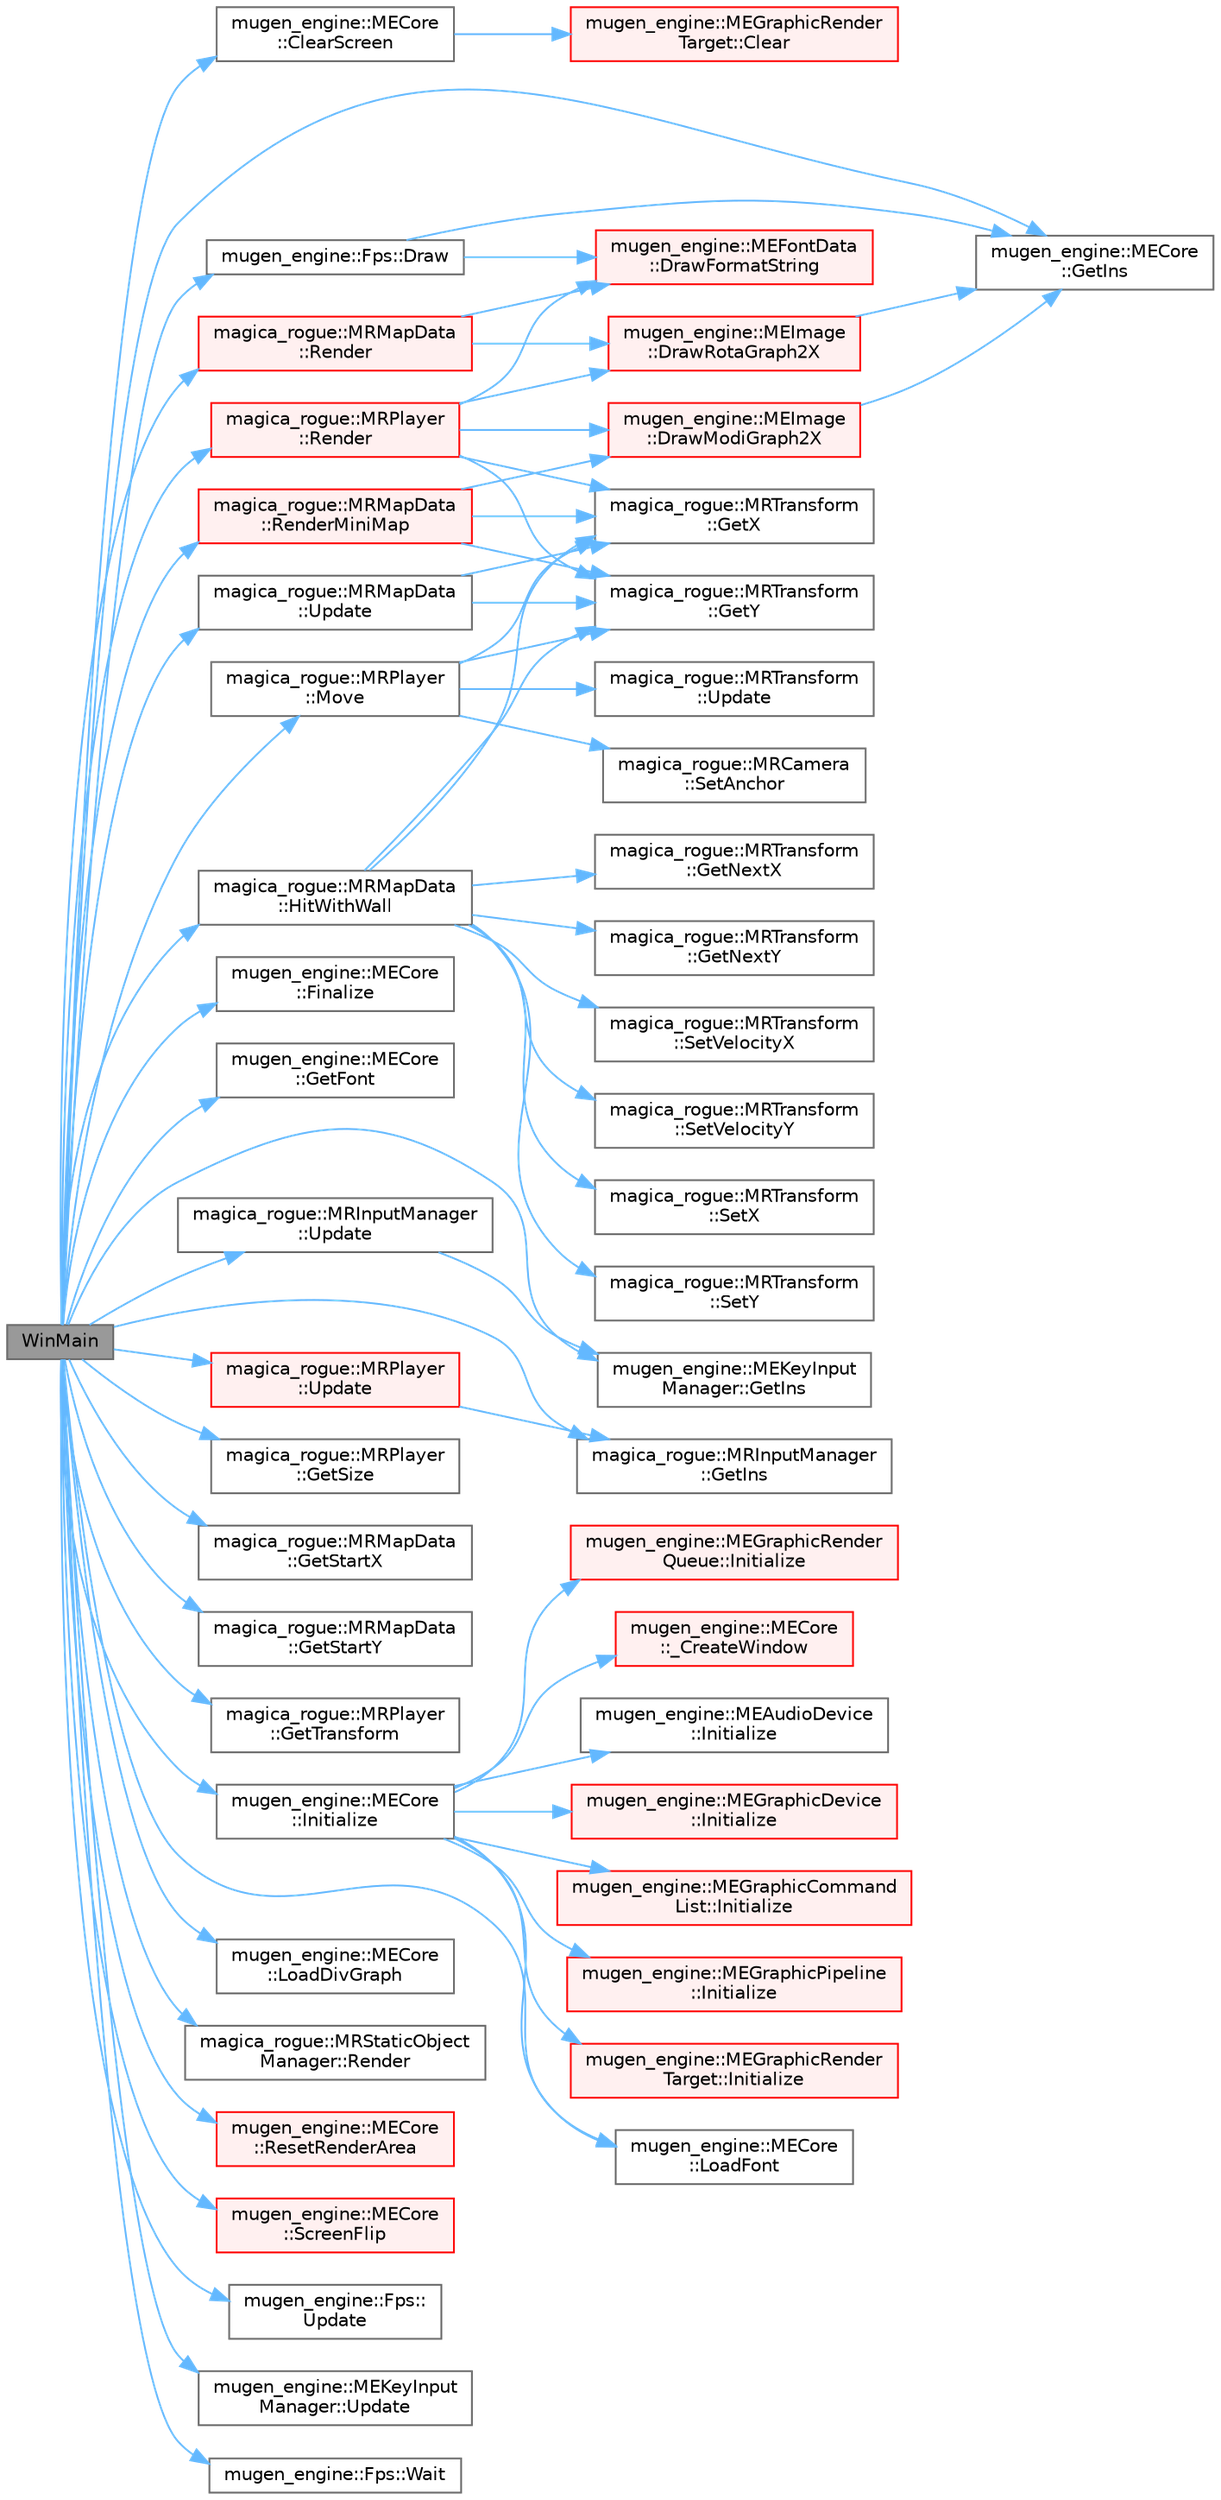 digraph "WinMain"
{
 // LATEX_PDF_SIZE
  bgcolor="transparent";
  edge [fontname=Helvetica,fontsize=10,labelfontname=Helvetica,labelfontsize=10];
  node [fontname=Helvetica,fontsize=10,shape=box,height=0.2,width=0.4];
  rankdir="LR";
  Node1 [id="Node000001",label="WinMain",height=0.2,width=0.4,color="gray40", fillcolor="grey60", style="filled", fontcolor="black",tooltip=" "];
  Node1 -> Node2 [id="edge1_Node000001_Node000002",color="steelblue1",style="solid",tooltip=" "];
  Node2 [id="Node000002",label="mugen_engine::MECore\l::ClearScreen",height=0.2,width=0.4,color="grey40", fillcolor="white", style="filled",URL="$classmugen__engine_1_1_m_e_core.html#a0a00883185ed356fc17062cd521f78f4",tooltip="画面を指定した色で初期化する"];
  Node2 -> Node3 [id="edge2_Node000002_Node000003",color="steelblue1",style="solid",tooltip=" "];
  Node3 [id="Node000003",label="mugen_engine::MEGraphicRender\lTarget::Clear",height=0.2,width=0.4,color="red", fillcolor="#FFF0F0", style="filled",URL="$classmugen__engine_1_1_m_e_graphic_render_target.html#a2d91615ba217b2edbf035ac6f5fa0c02",tooltip="画面を指定した色でクリアする"];
  Node1 -> Node5 [id="edge3_Node000001_Node000005",color="steelblue1",style="solid",tooltip=" "];
  Node5 [id="Node000005",label="mugen_engine::Fps::Draw",height=0.2,width=0.4,color="grey40", fillcolor="white", style="filled",URL="$classmugen__engine_1_1_fps.html#a1b84a89d6400f52be54a522fc9e1d619",tooltip=" "];
  Node5 -> Node6 [id="edge4_Node000005_Node000006",color="steelblue1",style="solid",tooltip=" "];
  Node6 [id="Node000006",label="mugen_engine::MEFontData\l::DrawFormatString",height=0.2,width=0.4,color="red", fillcolor="#FFF0F0", style="filled",URL="$classmugen__engine_1_1_m_e_font_data.html#a3e49e049ca203dce1c267cc2b9457288",tooltip="書式文字列を描画する"];
  Node5 -> Node8 [id="edge5_Node000005_Node000008",color="steelblue1",style="solid",tooltip=" "];
  Node8 [id="Node000008",label="mugen_engine::MECore\l::GetIns",height=0.2,width=0.4,color="grey40", fillcolor="white", style="filled",URL="$classmugen__engine_1_1_m_e_core.html#a8efe32043348f81c574473428903f0be",tooltip="インスタンスの取得"];
  Node1 -> Node9 [id="edge6_Node000001_Node000009",color="steelblue1",style="solid",tooltip=" "];
  Node9 [id="Node000009",label="mugen_engine::MECore\l::Finalize",height=0.2,width=0.4,color="grey40", fillcolor="white", style="filled",URL="$classmugen__engine_1_1_m_e_core.html#a30e74b26e06c0baedaad42e01b7a6e24",tooltip="最後に必ず呼び出す終了処理"];
  Node1 -> Node10 [id="edge7_Node000001_Node000010",color="steelblue1",style="solid",tooltip=" "];
  Node10 [id="Node000010",label="mugen_engine::MECore\l::GetFont",height=0.2,width=0.4,color="grey40", fillcolor="white", style="filled",URL="$classmugen__engine_1_1_m_e_core.html#ab8640f01f6f1b28722ff35a68a4b2b15",tooltip="読み込み済みフォントを取得する"];
  Node1 -> Node8 [id="edge8_Node000001_Node000008",color="steelblue1",style="solid",tooltip=" "];
  Node1 -> Node11 [id="edge9_Node000001_Node000011",color="steelblue1",style="solid",tooltip=" "];
  Node11 [id="Node000011",label="mugen_engine::MEKeyInput\lManager::GetIns",height=0.2,width=0.4,color="grey40", fillcolor="white", style="filled",URL="$classmugen__engine_1_1_m_e_key_input_manager.html#a6c1007a54fa84d5a419aca392e950874",tooltip="インスタンスの取得"];
  Node1 -> Node12 [id="edge10_Node000001_Node000012",color="steelblue1",style="solid",tooltip=" "];
  Node12 [id="Node000012",label="magica_rogue::MRInputManager\l::GetIns",height=0.2,width=0.4,color="grey40", fillcolor="white", style="filled",URL="$classmagica__rogue_1_1_m_r_input_manager.html#a5f38ea78069f5490c67de63b1f6b9e55",tooltip=" "];
  Node1 -> Node13 [id="edge11_Node000001_Node000013",color="steelblue1",style="solid",tooltip=" "];
  Node13 [id="Node000013",label="magica_rogue::MRPlayer\l::GetSize",height=0.2,width=0.4,color="grey40", fillcolor="white", style="filled",URL="$classmagica__rogue_1_1_m_r_player.html#ae6177c42e9015f69bf4be32c11fa5bd6",tooltip="当たり判定のサイズを取得"];
  Node1 -> Node14 [id="edge12_Node000001_Node000014",color="steelblue1",style="solid",tooltip=" "];
  Node14 [id="Node000014",label="magica_rogue::MRMapData\l::GetStartX",height=0.2,width=0.4,color="grey40", fillcolor="white", style="filled",URL="$classmagica__rogue_1_1_m_r_map_data.html#a45e732c70b44c9b31b24f37aedca9f36",tooltip="プレイヤーの初期X座標を取得"];
  Node1 -> Node15 [id="edge13_Node000001_Node000015",color="steelblue1",style="solid",tooltip=" "];
  Node15 [id="Node000015",label="magica_rogue::MRMapData\l::GetStartY",height=0.2,width=0.4,color="grey40", fillcolor="white", style="filled",URL="$classmagica__rogue_1_1_m_r_map_data.html#a73182e274931d534f2d13d3f18901dcd",tooltip="プレイヤーの初期Y座標を取得"];
  Node1 -> Node16 [id="edge14_Node000001_Node000016",color="steelblue1",style="solid",tooltip=" "];
  Node16 [id="Node000016",label="magica_rogue::MRPlayer\l::GetTransform",height=0.2,width=0.4,color="grey40", fillcolor="white", style="filled",URL="$classmagica__rogue_1_1_m_r_player.html#ab9039f3f911f7dfe1e0c054f459135f0",tooltip="位置情報を取得"];
  Node1 -> Node17 [id="edge15_Node000001_Node000017",color="steelblue1",style="solid",tooltip=" "];
  Node17 [id="Node000017",label="magica_rogue::MRMapData\l::HitWithWall",height=0.2,width=0.4,color="grey40", fillcolor="white", style="filled",URL="$classmagica__rogue_1_1_m_r_map_data.html#a88148553633fb3e51266a609e6ad7e28",tooltip="壁と物体の衝突を処理する"];
  Node17 -> Node18 [id="edge16_Node000017_Node000018",color="steelblue1",style="solid",tooltip=" "];
  Node18 [id="Node000018",label="magica_rogue::MRTransform\l::GetNextX",height=0.2,width=0.4,color="grey40", fillcolor="white", style="filled",URL="$classmagica__rogue_1_1_m_r_transform.html#a99e6a5f17950e713c5129430b623af19",tooltip="次のフレームのX座標を取得"];
  Node17 -> Node19 [id="edge17_Node000017_Node000019",color="steelblue1",style="solid",tooltip=" "];
  Node19 [id="Node000019",label="magica_rogue::MRTransform\l::GetNextY",height=0.2,width=0.4,color="grey40", fillcolor="white", style="filled",URL="$classmagica__rogue_1_1_m_r_transform.html#af977cb2df91ecd8e507a079b726dc780",tooltip="次のフレームのY座標を取得"];
  Node17 -> Node20 [id="edge18_Node000017_Node000020",color="steelblue1",style="solid",tooltip=" "];
  Node20 [id="Node000020",label="magica_rogue::MRTransform\l::GetX",height=0.2,width=0.4,color="grey40", fillcolor="white", style="filled",URL="$classmagica__rogue_1_1_m_r_transform.html#aa348a91e555b9432ce8164f544d31e43",tooltip="X座標を取得"];
  Node17 -> Node21 [id="edge19_Node000017_Node000021",color="steelblue1",style="solid",tooltip=" "];
  Node21 [id="Node000021",label="magica_rogue::MRTransform\l::GetY",height=0.2,width=0.4,color="grey40", fillcolor="white", style="filled",URL="$classmagica__rogue_1_1_m_r_transform.html#a799ec6bf12fa654f4f0caf565578becc",tooltip="Y座標を取得"];
  Node17 -> Node22 [id="edge20_Node000017_Node000022",color="steelblue1",style="solid",tooltip=" "];
  Node22 [id="Node000022",label="magica_rogue::MRTransform\l::SetVelocityX",height=0.2,width=0.4,color="grey40", fillcolor="white", style="filled",URL="$classmagica__rogue_1_1_m_r_transform.html#a3e48c7eb8f49900fd9bc1a7c4ba7e5e6",tooltip="X速度を設定"];
  Node17 -> Node23 [id="edge21_Node000017_Node000023",color="steelblue1",style="solid",tooltip=" "];
  Node23 [id="Node000023",label="magica_rogue::MRTransform\l::SetVelocityY",height=0.2,width=0.4,color="grey40", fillcolor="white", style="filled",URL="$classmagica__rogue_1_1_m_r_transform.html#a2bb09fcc6b0e38ff7476e5a310468993",tooltip="Y速度を設定"];
  Node17 -> Node24 [id="edge22_Node000017_Node000024",color="steelblue1",style="solid",tooltip=" "];
  Node24 [id="Node000024",label="magica_rogue::MRTransform\l::SetX",height=0.2,width=0.4,color="grey40", fillcolor="white", style="filled",URL="$classmagica__rogue_1_1_m_r_transform.html#a7901c9a16c74df9a85ac921a2063ab88",tooltip="X座標を設定"];
  Node17 -> Node25 [id="edge23_Node000017_Node000025",color="steelblue1",style="solid",tooltip=" "];
  Node25 [id="Node000025",label="magica_rogue::MRTransform\l::SetY",height=0.2,width=0.4,color="grey40", fillcolor="white", style="filled",URL="$classmagica__rogue_1_1_m_r_transform.html#a387357e5ebd0eb0f733028957ad24431",tooltip="Y座標を設定"];
  Node1 -> Node26 [id="edge24_Node000001_Node000026",color="steelblue1",style="solid",tooltip=" "];
  Node26 [id="Node000026",label="mugen_engine::MECore\l::Initialize",height=0.2,width=0.4,color="grey40", fillcolor="white", style="filled",URL="$classmugen__engine_1_1_m_e_core.html#a5c11ae146be6ee69d4b66f2f44d1b984",tooltip="最初に必ず呼び出す初期化処理"];
  Node26 -> Node27 [id="edge25_Node000026_Node000027",color="steelblue1",style="solid",tooltip=" "];
  Node27 [id="Node000027",label="mugen_engine::MECore\l::_CreateWindow",height=0.2,width=0.4,color="red", fillcolor="#FFF0F0", style="filled",URL="$classmugen__engine_1_1_m_e_core.html#ab0e66e76c01786fc7b4283c10e659a52",tooltip="ウィンドウの作成"];
  Node26 -> Node29 [id="edge26_Node000026_Node000029",color="steelblue1",style="solid",tooltip=" "];
  Node29 [id="Node000029",label="mugen_engine::MEAudioDevice\l::Initialize",height=0.2,width=0.4,color="grey40", fillcolor="white", style="filled",URL="$classmugen__engine_1_1_m_e_audio_device.html#a5995b7931e79673f927dba8ef7cdf4d4",tooltip="初期化"];
  Node26 -> Node30 [id="edge27_Node000026_Node000030",color="steelblue1",style="solid",tooltip=" "];
  Node30 [id="Node000030",label="mugen_engine::MEGraphicDevice\l::Initialize",height=0.2,width=0.4,color="red", fillcolor="#FFF0F0", style="filled",URL="$classmugen__engine_1_1_m_e_graphic_device.html#a474caa37051bbe08f07aa8ca0e319bdb",tooltip="最初に必ず呼ばれる初期化処理"];
  Node26 -> Node32 [id="edge28_Node000026_Node000032",color="steelblue1",style="solid",tooltip=" "];
  Node32 [id="Node000032",label="mugen_engine::MEGraphicCommand\lList::Initialize",height=0.2,width=0.4,color="red", fillcolor="#FFF0F0", style="filled",URL="$classmugen__engine_1_1_m_e_graphic_command_list.html#a935dcfea53ae69c69f732e40eb04d0da",tooltip="初期化"];
  Node26 -> Node34 [id="edge29_Node000026_Node000034",color="steelblue1",style="solid",tooltip=" "];
  Node34 [id="Node000034",label="mugen_engine::MEGraphicPipeline\l::Initialize",height=0.2,width=0.4,color="red", fillcolor="#FFF0F0", style="filled",URL="$classmugen__engine_1_1_m_e_graphic_pipeline.html#ac921b3426c1ae880bb12ea67de2154ae",tooltip="初期化"];
  Node26 -> Node39 [id="edge30_Node000026_Node000039",color="steelblue1",style="solid",tooltip=" "];
  Node39 [id="Node000039",label="mugen_engine::MEGraphicRender\lTarget::Initialize",height=0.2,width=0.4,color="red", fillcolor="#FFF0F0", style="filled",URL="$classmugen__engine_1_1_m_e_graphic_render_target.html#a5d2d2e522feacbbe565d9c38aa8b229b",tooltip="初期化"];
  Node26 -> Node42 [id="edge31_Node000026_Node000042",color="steelblue1",style="solid",tooltip=" "];
  Node42 [id="Node000042",label="mugen_engine::MEGraphicRender\lQueue::Initialize",height=0.2,width=0.4,color="red", fillcolor="#FFF0F0", style="filled",URL="$classmugen__engine_1_1_m_e_graphic_render_queue.html#a94c9e4b10ad9f04f87a517f85d868bfa",tooltip="初期化"];
  Node26 -> Node45 [id="edge32_Node000026_Node000045",color="steelblue1",style="solid",tooltip=" "];
  Node45 [id="Node000045",label="mugen_engine::MECore\l::LoadFont",height=0.2,width=0.4,color="grey40", fillcolor="white", style="filled",URL="$classmugen__engine_1_1_m_e_core.html#ae5d3d45ea3e9eef54403115f0b916b31",tooltip="フォントを読み込む"];
  Node1 -> Node46 [id="edge33_Node000001_Node000046",color="steelblue1",style="solid",tooltip=" "];
  Node46 [id="Node000046",label="mugen_engine::MECore\l::LoadDivGraph",height=0.2,width=0.4,color="grey40", fillcolor="white", style="filled",URL="$classmugen__engine_1_1_m_e_core.html#a535878e1fa59aa58aba12fc1324d45e5",tooltip="画像をファイルから分割して読み込む"];
  Node1 -> Node45 [id="edge34_Node000001_Node000045",color="steelblue1",style="solid",tooltip=" "];
  Node1 -> Node47 [id="edge35_Node000001_Node000047",color="steelblue1",style="solid",tooltip=" "];
  Node47 [id="Node000047",label="magica_rogue::MRPlayer\l::Move",height=0.2,width=0.4,color="grey40", fillcolor="white", style="filled",URL="$classmagica__rogue_1_1_m_r_player.html#a133ff95b055b679c5f38723a0455a3d9",tooltip="移動"];
  Node47 -> Node20 [id="edge36_Node000047_Node000020",color="steelblue1",style="solid",tooltip=" "];
  Node47 -> Node21 [id="edge37_Node000047_Node000021",color="steelblue1",style="solid",tooltip=" "];
  Node47 -> Node48 [id="edge38_Node000047_Node000048",color="steelblue1",style="solid",tooltip=" "];
  Node48 [id="Node000048",label="magica_rogue::MRCamera\l::SetAnchor",height=0.2,width=0.4,color="grey40", fillcolor="white", style="filled",URL="$classmagica__rogue_1_1_m_r_camera.html#a9ae65a3751389ecde0f3fbd525309ae5",tooltip="カメラの左上座標を設定"];
  Node47 -> Node49 [id="edge39_Node000047_Node000049",color="steelblue1",style="solid",tooltip=" "];
  Node49 [id="Node000049",label="magica_rogue::MRTransform\l::Update",height=0.2,width=0.4,color="grey40", fillcolor="white", style="filled",URL="$classmagica__rogue_1_1_m_r_transform.html#ace281ee501c9dd6110c30042afb027d0",tooltip="位置情報を更新"];
  Node1 -> Node50 [id="edge40_Node000001_Node000050",color="steelblue1",style="solid",tooltip=" "];
  Node50 [id="Node000050",label="magica_rogue::MRPlayer\l::Render",height=0.2,width=0.4,color="red", fillcolor="#FFF0F0", style="filled",URL="$classmagica__rogue_1_1_m_r_player.html#a703b50d4ad2cf05bc07c5041bc97907b",tooltip="描画"];
  Node50 -> Node6 [id="edge41_Node000050_Node000006",color="steelblue1",style="solid",tooltip=" "];
  Node50 -> Node51 [id="edge42_Node000050_Node000051",color="steelblue1",style="solid",tooltip=" "];
  Node51 [id="Node000051",label="mugen_engine::MEImage\l::DrawModiGraph2X",height=0.2,width=0.4,color="red", fillcolor="#FFF0F0", style="filled",URL="$classmugen__engine_1_1_m_e_image.html#a90d318e0735d4c605f6ea407b9dd32a0",tooltip="2倍換算で自由に4頂点を指定して描画する"];
  Node51 -> Node8 [id="edge43_Node000051_Node000008",color="steelblue1",style="solid",tooltip=" "];
  Node50 -> Node57 [id="edge44_Node000050_Node000057",color="steelblue1",style="solid",tooltip=" "];
  Node57 [id="Node000057",label="mugen_engine::MEImage\l::DrawRotaGraph2X",height=0.2,width=0.4,color="red", fillcolor="#FFF0F0", style="filled",URL="$classmugen__engine_1_1_m_e_image.html#ac049f800bbe907664d2950f7e62207ed",tooltip="2倍換算で座標と拡大率と回転角度を指定して描画"];
  Node57 -> Node8 [id="edge45_Node000057_Node000008",color="steelblue1",style="solid",tooltip=" "];
  Node50 -> Node20 [id="edge46_Node000050_Node000020",color="steelblue1",style="solid",tooltip=" "];
  Node50 -> Node21 [id="edge47_Node000050_Node000021",color="steelblue1",style="solid",tooltip=" "];
  Node1 -> Node64 [id="edge48_Node000001_Node000064",color="steelblue1",style="solid",tooltip=" "];
  Node64 [id="Node000064",label="magica_rogue::MRMapData\l::Render",height=0.2,width=0.4,color="red", fillcolor="#FFF0F0", style="filled",URL="$classmagica__rogue_1_1_m_r_map_data.html#a86373ee55328a0c15851632c17bb985a",tooltip="マップを描画"];
  Node64 -> Node6 [id="edge49_Node000064_Node000006",color="steelblue1",style="solid",tooltip=" "];
  Node64 -> Node57 [id="edge50_Node000064_Node000057",color="steelblue1",style="solid",tooltip=" "];
  Node1 -> Node65 [id="edge51_Node000001_Node000065",color="steelblue1",style="solid",tooltip=" "];
  Node65 [id="Node000065",label="magica_rogue::MRStaticObject\lManager::Render",height=0.2,width=0.4,color="grey40", fillcolor="white", style="filled",URL="$classmagica__rogue_1_1_m_r_static_object_manager.html#abcbcfce54e9600d7b68a597ead88faa8",tooltip="描画"];
  Node1 -> Node66 [id="edge52_Node000001_Node000066",color="steelblue1",style="solid",tooltip=" "];
  Node66 [id="Node000066",label="magica_rogue::MRMapData\l::RenderMiniMap",height=0.2,width=0.4,color="red", fillcolor="#FFF0F0", style="filled",URL="$classmagica__rogue_1_1_m_r_map_data.html#ada21e0dc70b03ec6bd368d2c79b6d3fa",tooltip="ミニマップを描画"];
  Node66 -> Node51 [id="edge53_Node000066_Node000051",color="steelblue1",style="solid",tooltip=" "];
  Node66 -> Node20 [id="edge54_Node000066_Node000020",color="steelblue1",style="solid",tooltip=" "];
  Node66 -> Node21 [id="edge55_Node000066_Node000021",color="steelblue1",style="solid",tooltip=" "];
  Node1 -> Node70 [id="edge56_Node000001_Node000070",color="steelblue1",style="solid",tooltip=" "];
  Node70 [id="Node000070",label="mugen_engine::MECore\l::ResetRenderArea",height=0.2,width=0.4,color="red", fillcolor="#FFF0F0", style="filled",URL="$classmugen__engine_1_1_m_e_core.html#aef074df0952ec0eedb4c8f7d86028ecf",tooltip="描画可能な範囲を画面全体に設定する"];
  Node1 -> Node73 [id="edge57_Node000001_Node000073",color="steelblue1",style="solid",tooltip=" "];
  Node73 [id="Node000073",label="mugen_engine::MECore\l::ScreenFlip",height=0.2,width=0.4,color="red", fillcolor="#FFF0F0", style="filled",URL="$classmugen__engine_1_1_m_e_core.html#a29c86d9bd9b6506ac15fb8a97e27e3e1",tooltip="描画結果を画面に反映させる"];
  Node1 -> Node80 [id="edge58_Node000001_Node000080",color="steelblue1",style="solid",tooltip=" "];
  Node80 [id="Node000080",label="mugen_engine::Fps::\lUpdate",height=0.2,width=0.4,color="grey40", fillcolor="white", style="filled",URL="$classmugen__engine_1_1_fps.html#aaa8fbb3ceb9d9f9adfdd68ea99069ed2",tooltip=" "];
  Node1 -> Node81 [id="edge59_Node000001_Node000081",color="steelblue1",style="solid",tooltip=" "];
  Node81 [id="Node000081",label="mugen_engine::MEKeyInput\lManager::Update",height=0.2,width=0.4,color="grey40", fillcolor="white", style="filled",URL="$classmugen__engine_1_1_m_e_key_input_manager.html#acc3c09121eb738a3b4ea51aac8ee817d",tooltip="入力状況を更新"];
  Node1 -> Node82 [id="edge60_Node000001_Node000082",color="steelblue1",style="solid",tooltip=" "];
  Node82 [id="Node000082",label="magica_rogue::MRPlayer\l::Update",height=0.2,width=0.4,color="red", fillcolor="#FFF0F0", style="filled",URL="$classmagica__rogue_1_1_m_r_player.html#a1af70849babd1f929acec7b34d4f2187",tooltip="更新"];
  Node82 -> Node12 [id="edge61_Node000082_Node000012",color="steelblue1",style="solid",tooltip=" "];
  Node1 -> Node85 [id="edge62_Node000001_Node000085",color="steelblue1",style="solid",tooltip=" "];
  Node85 [id="Node000085",label="magica_rogue::MRInputManager\l::Update",height=0.2,width=0.4,color="grey40", fillcolor="white", style="filled",URL="$classmagica__rogue_1_1_m_r_input_manager.html#af86c065162988df35bee521c919aed21",tooltip="入力状況の更新"];
  Node85 -> Node11 [id="edge63_Node000085_Node000011",color="steelblue1",style="solid",tooltip=" "];
  Node1 -> Node86 [id="edge64_Node000001_Node000086",color="steelblue1",style="solid",tooltip=" "];
  Node86 [id="Node000086",label="magica_rogue::MRMapData\l::Update",height=0.2,width=0.4,color="grey40", fillcolor="white", style="filled",URL="$classmagica__rogue_1_1_m_r_map_data.html#adc98d6d0690724e2c6b02ad52deaf9f6",tooltip="マップを更新"];
  Node86 -> Node20 [id="edge65_Node000086_Node000020",color="steelblue1",style="solid",tooltip=" "];
  Node86 -> Node21 [id="edge66_Node000086_Node000021",color="steelblue1",style="solid",tooltip=" "];
  Node1 -> Node87 [id="edge67_Node000001_Node000087",color="steelblue1",style="solid",tooltip=" "];
  Node87 [id="Node000087",label="mugen_engine::Fps::Wait",height=0.2,width=0.4,color="grey40", fillcolor="white", style="filled",URL="$classmugen__engine_1_1_fps.html#a132c80fe1ccf055879c6cbb2233b7abd",tooltip=" "];
}
